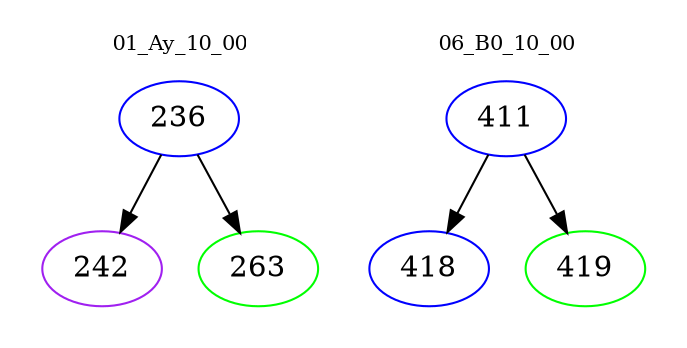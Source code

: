 digraph{
subgraph cluster_0 {
color = white
label = "01_Ay_10_00";
fontsize=10;
T0_236 [label="236", color="blue"]
T0_236 -> T0_242 [color="black"]
T0_242 [label="242", color="purple"]
T0_236 -> T0_263 [color="black"]
T0_263 [label="263", color="green"]
}
subgraph cluster_1 {
color = white
label = "06_B0_10_00";
fontsize=10;
T1_411 [label="411", color="blue"]
T1_411 -> T1_418 [color="black"]
T1_418 [label="418", color="blue"]
T1_411 -> T1_419 [color="black"]
T1_419 [label="419", color="green"]
}
}
